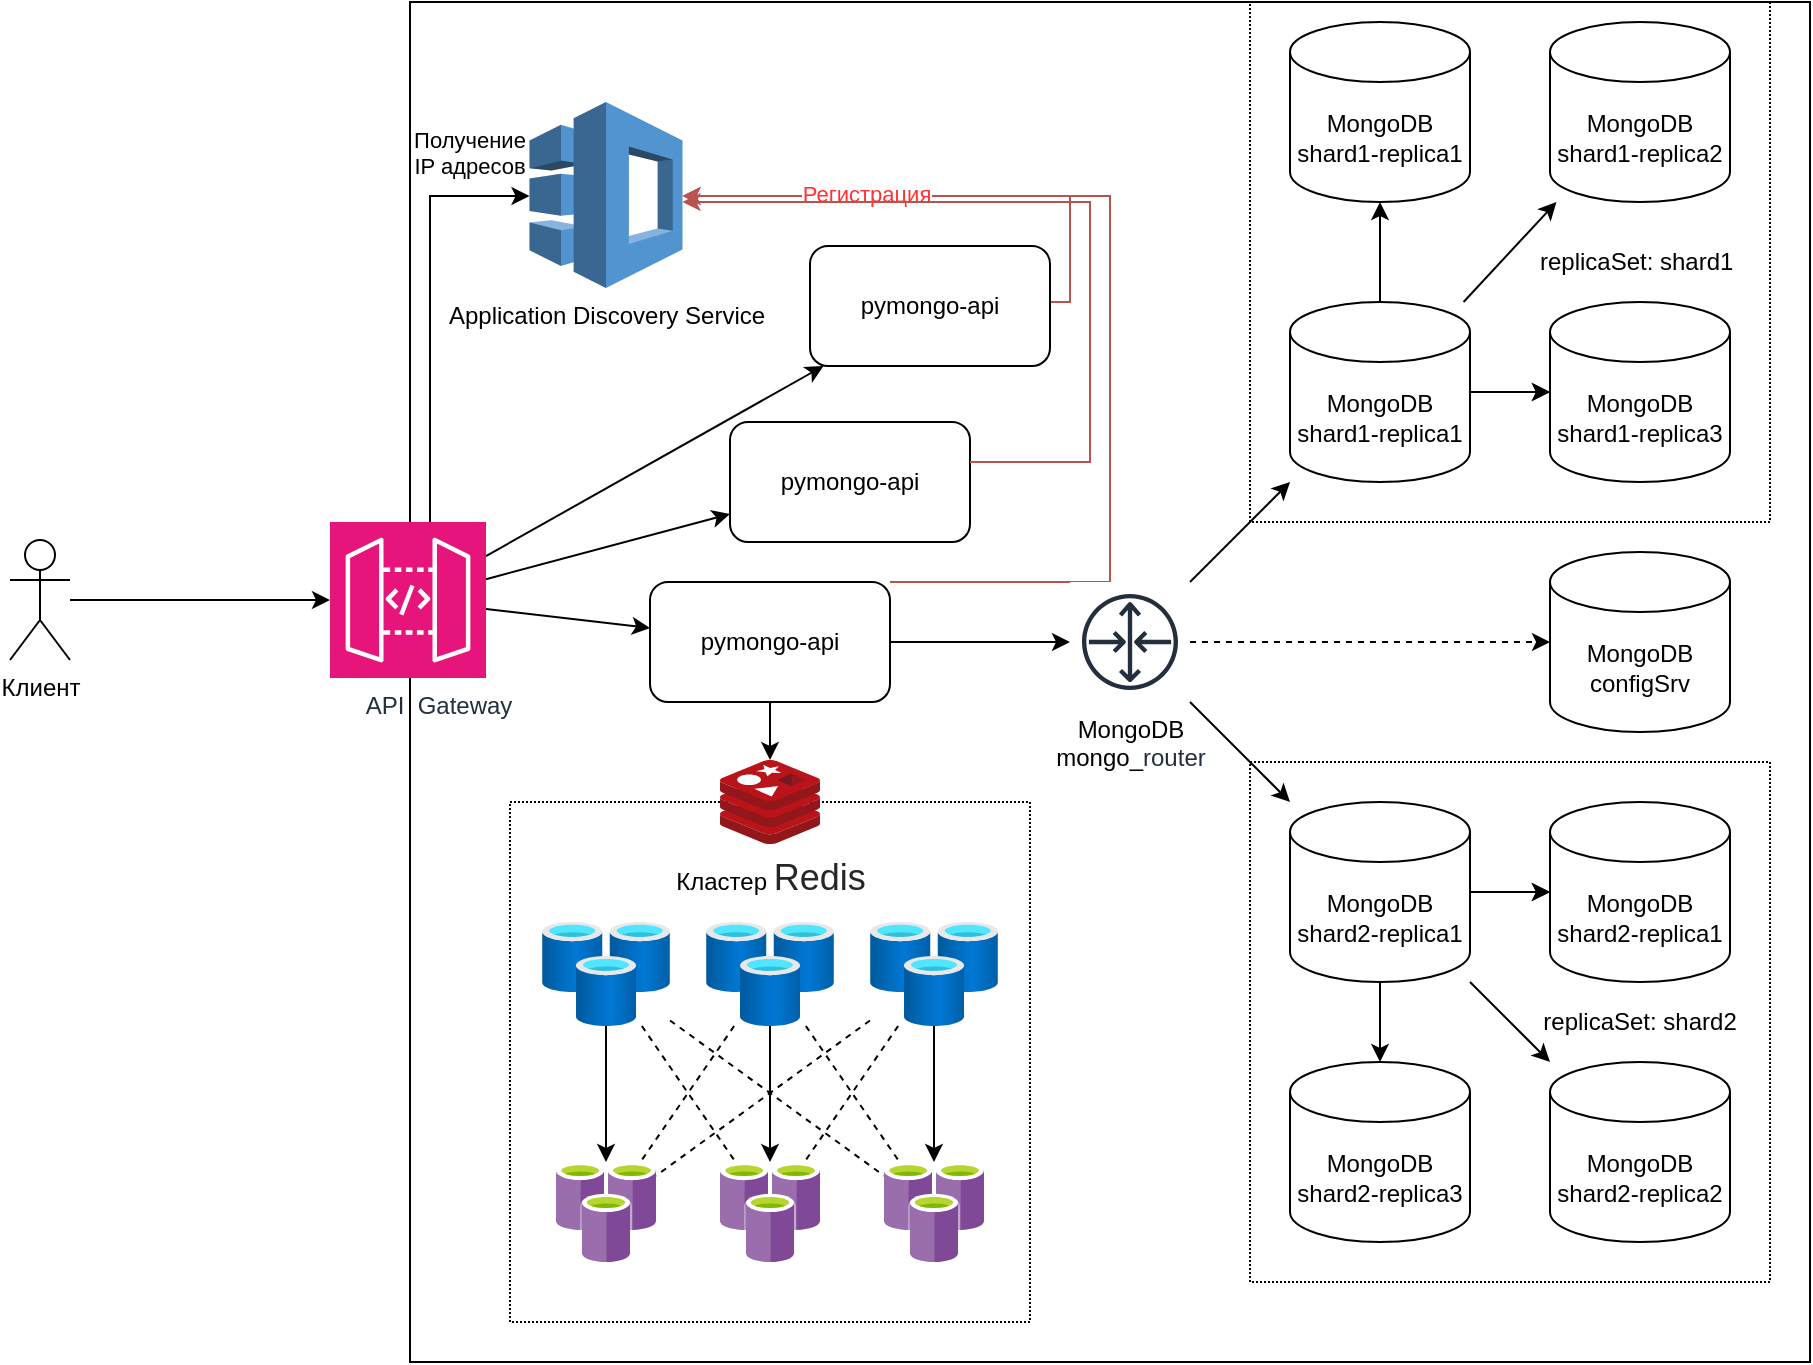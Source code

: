 <mxfile version="24.7.8">
  <diagram name="Page-1" id="-H_mtQnk-PTXWXPvYvuk">
    <mxGraphModel dx="1158" dy="788" grid="1" gridSize="10" guides="1" tooltips="1" connect="1" arrows="1" fold="1" page="1" pageScale="1" pageWidth="1169" pageHeight="827" math="0" shadow="0">
      <root>
        <mxCell id="0" />
        <mxCell id="1" parent="0" />
        <mxCell id="djKfjqGIl_k13WJXDvjV-58" value="" style="rounded=0;whiteSpace=wrap;html=1;" vertex="1" parent="1">
          <mxGeometry x="240" width="700" height="680" as="geometry" />
        </mxCell>
        <mxCell id="djKfjqGIl_k13WJXDvjV-32" value="" style="whiteSpace=wrap;html=1;aspect=fixed;fillColor=none;dashed=1;dashPattern=1 1;" vertex="1" parent="1">
          <mxGeometry x="290" y="400" width="260" height="260" as="geometry" />
        </mxCell>
        <mxCell id="djKfjqGIl_k13WJXDvjV-12" value="&amp;nbsp; &amp;nbsp; &amp;nbsp; &amp;nbsp; &amp;nbsp; &amp;nbsp; &amp;nbsp; &amp;nbsp; &amp;nbsp; &amp;nbsp; &amp;nbsp; &amp;nbsp; &amp;nbsp; &amp;nbsp; &amp;nbsp; &amp;nbsp; &amp;nbsp; &amp;nbsp; &amp;nbsp; &amp;nbsp;replicaSet: shard2" style="whiteSpace=wrap;html=1;aspect=fixed;fillColor=none;dashed=1;dashPattern=1 1;" vertex="1" parent="1">
          <mxGeometry x="660" y="380" width="260" height="260" as="geometry" />
        </mxCell>
        <mxCell id="djKfjqGIl_k13WJXDvjV-11" value="&amp;nbsp; &amp;nbsp; &amp;nbsp; &amp;nbsp; &amp;nbsp; &amp;nbsp; &amp;nbsp; &amp;nbsp; &amp;nbsp; &amp;nbsp; &amp;nbsp; &amp;nbsp; &amp;nbsp; &amp;nbsp; &amp;nbsp; &amp;nbsp; &amp;nbsp; &amp;nbsp; &amp;nbsp; replicaSet: shard1" style="whiteSpace=wrap;html=1;aspect=fixed;fillColor=none;dashed=1;dashPattern=1 1;" vertex="1" parent="1">
          <mxGeometry x="660" width="260" height="260" as="geometry" />
        </mxCell>
        <mxCell id="djKfjqGIl_k13WJXDvjV-14" value="" style="edgeStyle=orthogonalEdgeStyle;rounded=0;orthogonalLoop=1;jettySize=auto;html=1;" edge="1" parent="1" source="zA23MoTUsTF4_91t8viU-2" target="djKfjqGIl_k13WJXDvjV-13">
          <mxGeometry relative="1" as="geometry" />
        </mxCell>
        <mxCell id="djKfjqGIl_k13WJXDvjV-16" value="" style="rounded=0;orthogonalLoop=1;jettySize=auto;html=1;" edge="1" parent="1" source="zA23MoTUsTF4_91t8viU-2" target="djKfjqGIl_k13WJXDvjV-15">
          <mxGeometry relative="1" as="geometry" />
        </mxCell>
        <mxCell id="djKfjqGIl_k13WJXDvjV-18" value="" style="edgeStyle=orthogonalEdgeStyle;rounded=0;orthogonalLoop=1;jettySize=auto;html=1;" edge="1" parent="1" source="zA23MoTUsTF4_91t8viU-2" target="djKfjqGIl_k13WJXDvjV-17">
          <mxGeometry relative="1" as="geometry" />
        </mxCell>
        <mxCell id="zA23MoTUsTF4_91t8viU-2" value="MongoDB&lt;br&gt;shard1-replica1" style="shape=cylinder3;whiteSpace=wrap;html=1;boundedLbl=1;backgroundOutline=1;size=15;" parent="1" vertex="1">
          <mxGeometry x="680" y="150" width="90" height="90" as="geometry" />
        </mxCell>
        <mxCell id="djKfjqGIl_k13WJXDvjV-31" value="" style="edgeStyle=orthogonalEdgeStyle;rounded=0;orthogonalLoop=1;jettySize=auto;html=1;" edge="1" parent="1" source="zA23MoTUsTF4_91t8viU-3" target="djKfjqGIl_k13WJXDvjV-30">
          <mxGeometry relative="1" as="geometry" />
        </mxCell>
        <mxCell id="djKfjqGIl_k13WJXDvjV-54" style="edgeStyle=orthogonalEdgeStyle;rounded=0;orthogonalLoop=1;jettySize=auto;html=1;fillColor=#f8cecc;strokeColor=#b85450;" edge="1" parent="1" source="zA23MoTUsTF4_91t8viU-3" target="djKfjqGIl_k13WJXDvjV-53">
          <mxGeometry relative="1" as="geometry">
            <Array as="points">
              <mxPoint x="590" y="290" />
              <mxPoint x="590" y="97" />
            </Array>
          </mxGeometry>
        </mxCell>
        <mxCell id="zA23MoTUsTF4_91t8viU-3" value="pymongo-api" style="rounded=1;whiteSpace=wrap;html=1;" parent="1" vertex="1">
          <mxGeometry x="360" y="290" width="120" height="60" as="geometry" />
        </mxCell>
        <mxCell id="zA23MoTUsTF4_91t8viU-4" style="edgeStyle=orthogonalEdgeStyle;rounded=0;orthogonalLoop=1;jettySize=auto;html=1;exitX=1;exitY=0.5;exitDx=0;exitDy=0;" parent="1" source="zA23MoTUsTF4_91t8viU-3" target="djKfjqGIl_k13WJXDvjV-2" edge="1">
          <mxGeometry relative="1" as="geometry" />
        </mxCell>
        <mxCell id="djKfjqGIl_k13WJXDvjV-5" value="" style="rounded=0;orthogonalLoop=1;jettySize=auto;html=1;" edge="1" parent="1" source="djKfjqGIl_k13WJXDvjV-2" target="zA23MoTUsTF4_91t8viU-2">
          <mxGeometry relative="1" as="geometry">
            <mxPoint x="600" y="210" as="targetPoint" />
          </mxGeometry>
        </mxCell>
        <mxCell id="djKfjqGIl_k13WJXDvjV-7" value="" style="rounded=0;orthogonalLoop=1;jettySize=auto;html=1;" edge="1" parent="1" source="djKfjqGIl_k13WJXDvjV-2" target="djKfjqGIl_k13WJXDvjV-3">
          <mxGeometry relative="1" as="geometry">
            <mxPoint x="600" y="430" as="targetPoint" />
          </mxGeometry>
        </mxCell>
        <mxCell id="djKfjqGIl_k13WJXDvjV-10" value="" style="edgeStyle=orthogonalEdgeStyle;rounded=0;orthogonalLoop=1;jettySize=auto;html=1;dashed=1;" edge="1" parent="1" source="djKfjqGIl_k13WJXDvjV-2" target="djKfjqGIl_k13WJXDvjV-8">
          <mxGeometry relative="1" as="geometry">
            <mxPoint x="680" y="320" as="targetPoint" />
          </mxGeometry>
        </mxCell>
        <mxCell id="djKfjqGIl_k13WJXDvjV-2" value="&lt;span style=&quot;color: rgb(0, 0, 0); text-wrap: wrap;&quot;&gt;MongoDB&lt;/span&gt;&lt;br style=&quot;color: rgb(0, 0, 0); text-wrap: wrap;&quot;&gt;&lt;span style=&quot;color: rgb(0, 0, 0); text-wrap: wrap;&quot;&gt;mongo_&lt;/span&gt;router" style="sketch=0;outlineConnect=0;fontColor=#232F3E;gradientColor=none;strokeColor=#232F3E;fillColor=#ffffff;dashed=0;verticalLabelPosition=bottom;verticalAlign=top;align=center;html=1;fontSize=12;fontStyle=0;aspect=fixed;shape=mxgraph.aws4.resourceIcon;resIcon=mxgraph.aws4.router;" vertex="1" parent="1">
          <mxGeometry x="570" y="290" width="60" height="60" as="geometry" />
        </mxCell>
        <mxCell id="djKfjqGIl_k13WJXDvjV-21" value="" style="edgeStyle=orthogonalEdgeStyle;rounded=0;orthogonalLoop=1;jettySize=auto;html=1;" edge="1" parent="1" source="djKfjqGIl_k13WJXDvjV-3" target="djKfjqGIl_k13WJXDvjV-20">
          <mxGeometry relative="1" as="geometry" />
        </mxCell>
        <mxCell id="djKfjqGIl_k13WJXDvjV-22" value="" style="edgeStyle=orthogonalEdgeStyle;rounded=0;orthogonalLoop=1;jettySize=auto;html=1;" edge="1" parent="1" source="djKfjqGIl_k13WJXDvjV-3" target="djKfjqGIl_k13WJXDvjV-20">
          <mxGeometry relative="1" as="geometry" />
        </mxCell>
        <mxCell id="djKfjqGIl_k13WJXDvjV-27" value="" style="edgeStyle=orthogonalEdgeStyle;rounded=0;orthogonalLoop=1;jettySize=auto;html=1;" edge="1" parent="1" source="djKfjqGIl_k13WJXDvjV-3" target="djKfjqGIl_k13WJXDvjV-26">
          <mxGeometry relative="1" as="geometry" />
        </mxCell>
        <mxCell id="djKfjqGIl_k13WJXDvjV-29" value="" style="rounded=0;orthogonalLoop=1;jettySize=auto;html=1;" edge="1" parent="1" source="djKfjqGIl_k13WJXDvjV-3" target="djKfjqGIl_k13WJXDvjV-23">
          <mxGeometry relative="1" as="geometry">
            <mxPoint x="990" y="465" as="targetPoint" />
          </mxGeometry>
        </mxCell>
        <mxCell id="djKfjqGIl_k13WJXDvjV-3" value="MongoDB&lt;br&gt;shard2-replica1" style="shape=cylinder3;whiteSpace=wrap;html=1;boundedLbl=1;backgroundOutline=1;size=15;" vertex="1" parent="1">
          <mxGeometry x="680" y="400" width="90" height="90" as="geometry" />
        </mxCell>
        <mxCell id="djKfjqGIl_k13WJXDvjV-8" value="MongoDB&lt;br&gt;configSrv" style="shape=cylinder3;whiteSpace=wrap;html=1;boundedLbl=1;backgroundOutline=1;size=15;" vertex="1" parent="1">
          <mxGeometry x="810" y="275" width="90" height="90" as="geometry" />
        </mxCell>
        <mxCell id="djKfjqGIl_k13WJXDvjV-13" value="MongoDB&lt;br&gt;shard1-replica1" style="shape=cylinder3;whiteSpace=wrap;html=1;boundedLbl=1;backgroundOutline=1;size=15;" vertex="1" parent="1">
          <mxGeometry x="680" y="10" width="90" height="90" as="geometry" />
        </mxCell>
        <mxCell id="djKfjqGIl_k13WJXDvjV-15" value="MongoDB&lt;br&gt;shard1-replica2" style="shape=cylinder3;whiteSpace=wrap;html=1;boundedLbl=1;backgroundOutline=1;size=15;" vertex="1" parent="1">
          <mxGeometry x="810" y="10" width="90" height="90" as="geometry" />
        </mxCell>
        <mxCell id="djKfjqGIl_k13WJXDvjV-19" value="" style="edgeStyle=orthogonalEdgeStyle;rounded=0;orthogonalLoop=1;jettySize=auto;html=1;curved=1;" edge="1" parent="1" source="zA23MoTUsTF4_91t8viU-2" target="djKfjqGIl_k13WJXDvjV-17">
          <mxGeometry relative="1" as="geometry">
            <mxPoint x="770" y="195" as="sourcePoint" />
            <mxPoint x="855" y="100" as="targetPoint" />
          </mxGeometry>
        </mxCell>
        <mxCell id="djKfjqGIl_k13WJXDvjV-17" value="MongoDB&lt;br&gt;shard1-replica3" style="shape=cylinder3;whiteSpace=wrap;html=1;boundedLbl=1;backgroundOutline=1;size=15;" vertex="1" parent="1">
          <mxGeometry x="810" y="150" width="90" height="90" as="geometry" />
        </mxCell>
        <mxCell id="djKfjqGIl_k13WJXDvjV-20" value="MongoDB&lt;br&gt;shard2-replica1" style="shape=cylinder3;whiteSpace=wrap;html=1;boundedLbl=1;backgroundOutline=1;size=15;" vertex="1" parent="1">
          <mxGeometry x="810" y="400" width="90" height="90" as="geometry" />
        </mxCell>
        <mxCell id="djKfjqGIl_k13WJXDvjV-23" value="MongoDB&lt;br&gt;shard2-replica2" style="shape=cylinder3;whiteSpace=wrap;html=1;boundedLbl=1;backgroundOutline=1;size=15;" vertex="1" parent="1">
          <mxGeometry x="810" y="530" width="90" height="90" as="geometry" />
        </mxCell>
        <mxCell id="djKfjqGIl_k13WJXDvjV-26" value="MongoDB&lt;br&gt;shard2-replica3" style="shape=cylinder3;whiteSpace=wrap;html=1;boundedLbl=1;backgroundOutline=1;size=15;" vertex="1" parent="1">
          <mxGeometry x="680" y="530" width="90" height="90" as="geometry" />
        </mxCell>
        <mxCell id="djKfjqGIl_k13WJXDvjV-30" value="Кластер&amp;nbsp;&lt;span style=&quot;color: rgba(0, 0, 0, 0.85); font-family: &amp;quot;YS Text&amp;quot;, Arial, Helvetica, sans-serif; font-size: 18px; text-align: start; white-space: pre-wrap;&quot;&gt;Redis&lt;/span&gt;" style="image;sketch=0;aspect=fixed;html=1;points=[];align=center;fontSize=12;image=img/lib/mscae/Cache_Redis_Product.svg;" vertex="1" parent="1">
          <mxGeometry x="395" y="379" width="50" height="42" as="geometry" />
        </mxCell>
        <mxCell id="djKfjqGIl_k13WJXDvjV-40" value="" style="edgeStyle=orthogonalEdgeStyle;rounded=0;orthogonalLoop=1;jettySize=auto;html=1;" edge="1" parent="1" source="djKfjqGIl_k13WJXDvjV-33" target="djKfjqGIl_k13WJXDvjV-36">
          <mxGeometry relative="1" as="geometry" />
        </mxCell>
        <mxCell id="djKfjqGIl_k13WJXDvjV-44" style="rounded=0;orthogonalLoop=1;jettySize=auto;html=1;dashed=1;endArrow=none;endFill=0;" edge="1" parent="1" source="djKfjqGIl_k13WJXDvjV-33" target="djKfjqGIl_k13WJXDvjV-38">
          <mxGeometry relative="1" as="geometry" />
        </mxCell>
        <mxCell id="djKfjqGIl_k13WJXDvjV-47" style="rounded=0;orthogonalLoop=1;jettySize=auto;html=1;endArrow=none;endFill=0;dashed=1;" edge="1" parent="1" source="djKfjqGIl_k13WJXDvjV-33" target="djKfjqGIl_k13WJXDvjV-37">
          <mxGeometry relative="1" as="geometry" />
        </mxCell>
        <mxCell id="djKfjqGIl_k13WJXDvjV-33" value="" style="image;aspect=fixed;html=1;points=[];align=center;fontSize=12;image=img/lib/azure2/databases/Cache_Redis.svg;" vertex="1" parent="1">
          <mxGeometry x="306" y="460" width="64" height="52" as="geometry" />
        </mxCell>
        <mxCell id="djKfjqGIl_k13WJXDvjV-41" value="" style="edgeStyle=orthogonalEdgeStyle;rounded=0;orthogonalLoop=1;jettySize=auto;html=1;" edge="1" parent="1" source="djKfjqGIl_k13WJXDvjV-34" target="djKfjqGIl_k13WJXDvjV-37">
          <mxGeometry relative="1" as="geometry" />
        </mxCell>
        <mxCell id="djKfjqGIl_k13WJXDvjV-45" style="rounded=0;orthogonalLoop=1;jettySize=auto;html=1;dashed=1;endArrow=none;endFill=0;" edge="1" parent="1" source="djKfjqGIl_k13WJXDvjV-34" target="djKfjqGIl_k13WJXDvjV-36">
          <mxGeometry relative="1" as="geometry" />
        </mxCell>
        <mxCell id="djKfjqGIl_k13WJXDvjV-46" style="rounded=0;orthogonalLoop=1;jettySize=auto;html=1;endArrow=none;endFill=0;dashed=1;" edge="1" parent="1" source="djKfjqGIl_k13WJXDvjV-34" target="djKfjqGIl_k13WJXDvjV-38">
          <mxGeometry relative="1" as="geometry" />
        </mxCell>
        <mxCell id="djKfjqGIl_k13WJXDvjV-34" value="" style="image;aspect=fixed;html=1;points=[];align=center;fontSize=12;image=img/lib/azure2/databases/Cache_Redis.svg;" vertex="1" parent="1">
          <mxGeometry x="388" y="460" width="64" height="52" as="geometry" />
        </mxCell>
        <mxCell id="djKfjqGIl_k13WJXDvjV-42" value="" style="edgeStyle=orthogonalEdgeStyle;rounded=0;orthogonalLoop=1;jettySize=auto;html=1;" edge="1" parent="1" source="djKfjqGIl_k13WJXDvjV-35" target="djKfjqGIl_k13WJXDvjV-38">
          <mxGeometry relative="1" as="geometry" />
        </mxCell>
        <mxCell id="djKfjqGIl_k13WJXDvjV-43" value="" style="rounded=0;orthogonalLoop=1;jettySize=auto;html=1;endArrow=none;endFill=0;dashed=1;" edge="1" parent="1" source="djKfjqGIl_k13WJXDvjV-35" target="djKfjqGIl_k13WJXDvjV-36">
          <mxGeometry relative="1" as="geometry" />
        </mxCell>
        <mxCell id="djKfjqGIl_k13WJXDvjV-48" style="rounded=0;orthogonalLoop=1;jettySize=auto;html=1;dashed=1;endArrow=none;endFill=0;" edge="1" parent="1" source="djKfjqGIl_k13WJXDvjV-35" target="djKfjqGIl_k13WJXDvjV-37">
          <mxGeometry relative="1" as="geometry" />
        </mxCell>
        <mxCell id="djKfjqGIl_k13WJXDvjV-35" value="" style="image;aspect=fixed;html=1;points=[];align=center;fontSize=12;image=img/lib/azure2/databases/Cache_Redis.svg;" vertex="1" parent="1">
          <mxGeometry x="470" y="460" width="64" height="52" as="geometry" />
        </mxCell>
        <mxCell id="djKfjqGIl_k13WJXDvjV-36" value="" style="image;sketch=0;aspect=fixed;html=1;points=[];align=center;fontSize=12;image=img/lib/mscae/Azure_Cache_for_Redis.svg;" vertex="1" parent="1">
          <mxGeometry x="313" y="580" width="50" height="50" as="geometry" />
        </mxCell>
        <mxCell id="djKfjqGIl_k13WJXDvjV-37" value="" style="image;sketch=0;aspect=fixed;html=1;points=[];align=center;fontSize=12;image=img/lib/mscae/Azure_Cache_for_Redis.svg;" vertex="1" parent="1">
          <mxGeometry x="395" y="580" width="50" height="50" as="geometry" />
        </mxCell>
        <mxCell id="djKfjqGIl_k13WJXDvjV-38" value="" style="image;sketch=0;aspect=fixed;html=1;points=[];align=center;fontSize=12;image=img/lib/mscae/Azure_Cache_for_Redis.svg;" vertex="1" parent="1">
          <mxGeometry x="477" y="580" width="50" height="50" as="geometry" />
        </mxCell>
        <mxCell id="djKfjqGIl_k13WJXDvjV-51" value="pymongo-api" style="rounded=1;whiteSpace=wrap;html=1;" vertex="1" parent="1">
          <mxGeometry x="400" y="210" width="120" height="60" as="geometry" />
        </mxCell>
        <mxCell id="djKfjqGIl_k13WJXDvjV-56" style="edgeStyle=orthogonalEdgeStyle;rounded=0;orthogonalLoop=1;jettySize=auto;html=1;fillColor=#f8cecc;strokeColor=#b85450;" edge="1" parent="1" source="djKfjqGIl_k13WJXDvjV-52" target="djKfjqGIl_k13WJXDvjV-53">
          <mxGeometry relative="1" as="geometry">
            <Array as="points">
              <mxPoint x="570" y="150" />
              <mxPoint x="570" y="97" />
            </Array>
          </mxGeometry>
        </mxCell>
        <mxCell id="djKfjqGIl_k13WJXDvjV-57" value="&lt;font color=&quot;#ff3333&quot;&gt;Регистрация&lt;/font&gt;" style="edgeLabel;html=1;align=center;verticalAlign=middle;resizable=0;points=[];" vertex="1" connectable="0" parent="djKfjqGIl_k13WJXDvjV-56">
          <mxGeometry x="0.29" y="-1" relative="1" as="geometry">
            <mxPoint as="offset" />
          </mxGeometry>
        </mxCell>
        <mxCell id="djKfjqGIl_k13WJXDvjV-52" value="pymongo-api" style="rounded=1;whiteSpace=wrap;html=1;" vertex="1" parent="1">
          <mxGeometry x="440" y="122" width="120" height="60" as="geometry" />
        </mxCell>
        <mxCell id="djKfjqGIl_k13WJXDvjV-53" value="Application Discovery Service" style="outlineConnect=0;dashed=0;verticalLabelPosition=bottom;verticalAlign=top;align=center;html=1;shape=mxgraph.aws3.application_discovery_service;fillColor=#5294CF;gradientColor=none;" vertex="1" parent="1">
          <mxGeometry x="299.75" y="50" width="76.5" height="93" as="geometry" />
        </mxCell>
        <mxCell id="djKfjqGIl_k13WJXDvjV-55" style="rounded=0;orthogonalLoop=1;jettySize=auto;html=1;edgeStyle=orthogonalEdgeStyle;fillColor=#f8cecc;strokeColor=#b85450;" edge="1" parent="1" source="djKfjqGIl_k13WJXDvjV-51" target="djKfjqGIl_k13WJXDvjV-53">
          <mxGeometry relative="1" as="geometry">
            <mxPoint x="396" y="80" as="targetPoint" />
            <Array as="points">
              <mxPoint x="580" y="230" />
              <mxPoint x="580" y="100" />
            </Array>
          </mxGeometry>
        </mxCell>
        <mxCell id="djKfjqGIl_k13WJXDvjV-60" style="edgeStyle=orthogonalEdgeStyle;rounded=0;orthogonalLoop=1;jettySize=auto;html=1;" edge="1" parent="1" source="djKfjqGIl_k13WJXDvjV-59" target="djKfjqGIl_k13WJXDvjV-53">
          <mxGeometry relative="1" as="geometry">
            <Array as="points">
              <mxPoint x="250" y="97" />
            </Array>
          </mxGeometry>
        </mxCell>
        <mxCell id="djKfjqGIl_k13WJXDvjV-63" style="rounded=0;orthogonalLoop=1;jettySize=auto;html=1;" edge="1" parent="1" source="djKfjqGIl_k13WJXDvjV-59" target="zA23MoTUsTF4_91t8viU-3">
          <mxGeometry relative="1" as="geometry" />
        </mxCell>
        <mxCell id="djKfjqGIl_k13WJXDvjV-64" style="rounded=0;orthogonalLoop=1;jettySize=auto;html=1;" edge="1" parent="1" source="djKfjqGIl_k13WJXDvjV-59" target="djKfjqGIl_k13WJXDvjV-51">
          <mxGeometry relative="1" as="geometry" />
        </mxCell>
        <mxCell id="djKfjqGIl_k13WJXDvjV-65" style="rounded=0;orthogonalLoop=1;jettySize=auto;html=1;" edge="1" parent="1" source="djKfjqGIl_k13WJXDvjV-59" target="djKfjqGIl_k13WJXDvjV-52">
          <mxGeometry relative="1" as="geometry" />
        </mxCell>
        <mxCell id="djKfjqGIl_k13WJXDvjV-59" value="&amp;nbsp; &amp;nbsp; &amp;nbsp; &amp;nbsp; &amp;nbsp;API&amp;nbsp; Gateway" style="sketch=0;points=[[0,0,0],[0.25,0,0],[0.5,0,0],[0.75,0,0],[1,0,0],[0,1,0],[0.25,1,0],[0.5,1,0],[0.75,1,0],[1,1,0],[0,0.25,0],[0,0.5,0],[0,0.75,0],[1,0.25,0],[1,0.5,0],[1,0.75,0]];outlineConnect=0;fontColor=#232F3E;fillColor=#E7157B;strokeColor=#ffffff;dashed=0;verticalLabelPosition=bottom;verticalAlign=top;align=center;html=1;fontSize=12;fontStyle=0;aspect=fixed;shape=mxgraph.aws4.resourceIcon;resIcon=mxgraph.aws4.api_gateway;" vertex="1" parent="1">
          <mxGeometry x="200" y="260" width="78" height="78" as="geometry" />
        </mxCell>
        <mxCell id="djKfjqGIl_k13WJXDvjV-62" value="&lt;span style=&quot;font-size: 11px; text-wrap: nowrap; background-color: rgb(255, 255, 255);&quot;&gt;Получение&lt;/span&gt;&lt;br style=&quot;font-size: 11px; text-wrap: nowrap;&quot;&gt;&lt;div style=&quot;font-size: 11px; text-wrap: nowrap;&quot;&gt;IP адресов&lt;/div&gt;" style="text;html=1;align=center;verticalAlign=middle;whiteSpace=wrap;rounded=0;" vertex="1" parent="1">
          <mxGeometry x="240" y="60" width="60" height="30" as="geometry" />
        </mxCell>
        <mxCell id="djKfjqGIl_k13WJXDvjV-67" style="edgeStyle=orthogonalEdgeStyle;rounded=0;orthogonalLoop=1;jettySize=auto;html=1;" edge="1" parent="1" source="djKfjqGIl_k13WJXDvjV-66" target="djKfjqGIl_k13WJXDvjV-59">
          <mxGeometry relative="1" as="geometry" />
        </mxCell>
        <mxCell id="djKfjqGIl_k13WJXDvjV-66" value="Клиент" style="shape=umlActor;verticalLabelPosition=bottom;verticalAlign=top;html=1;outlineConnect=0;" vertex="1" parent="1">
          <mxGeometry x="40" y="269" width="30" height="60" as="geometry" />
        </mxCell>
      </root>
    </mxGraphModel>
  </diagram>
</mxfile>
